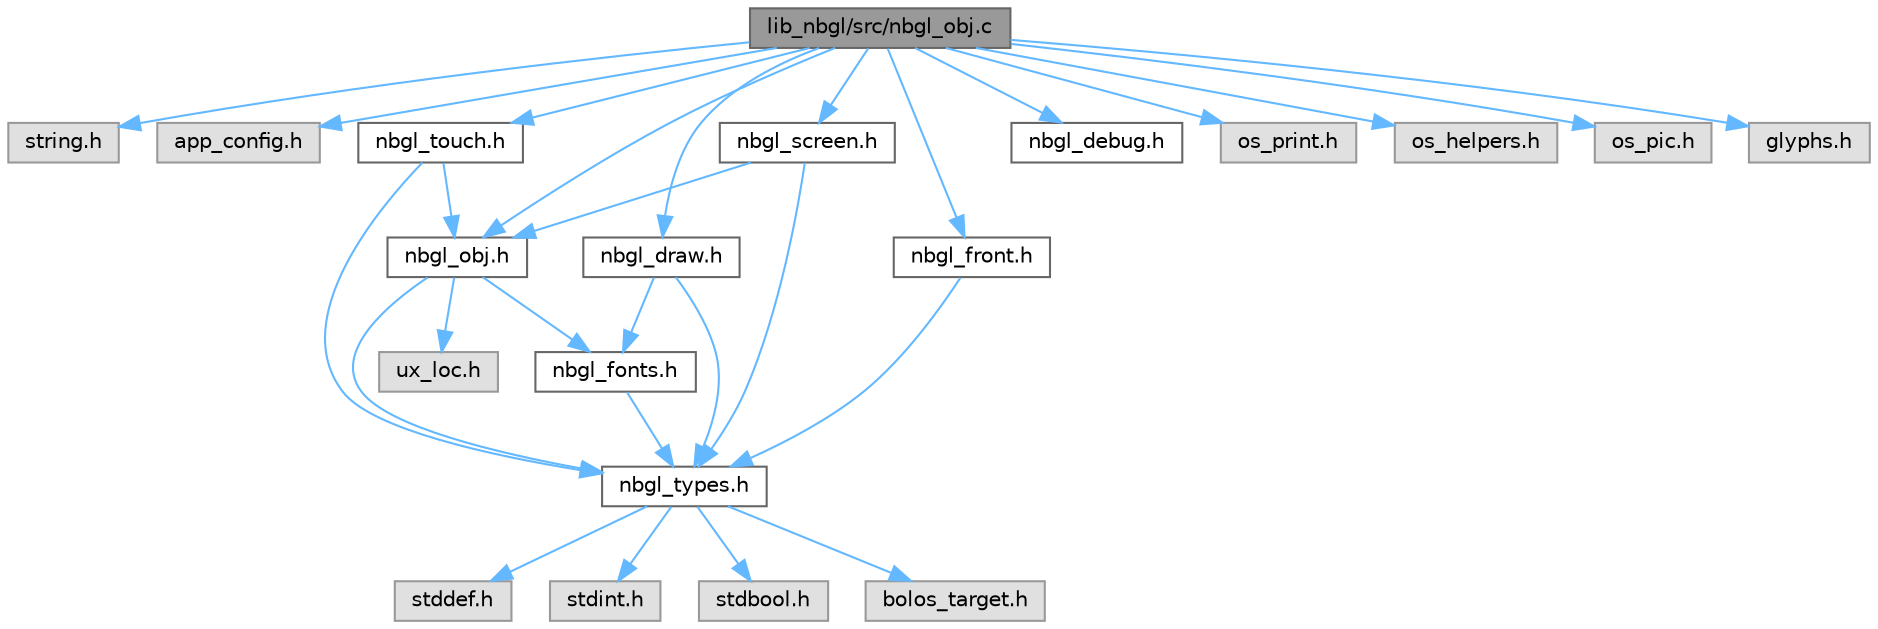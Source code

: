 digraph "lib_nbgl/src/nbgl_obj.c"
{
 // LATEX_PDF_SIZE
  bgcolor="transparent";
  edge [fontname=Helvetica,fontsize=10,labelfontname=Helvetica,labelfontsize=10];
  node [fontname=Helvetica,fontsize=10,shape=box,height=0.2,width=0.4];
  Node1 [label="lib_nbgl/src/nbgl_obj.c",height=0.2,width=0.4,color="gray40", fillcolor="grey60", style="filled", fontcolor="black",tooltip="Implementation of API to draw all basic graphic objects."];
  Node1 -> Node2 [color="steelblue1",style="solid"];
  Node2 [label="string.h",height=0.2,width=0.4,color="grey60", fillcolor="#E0E0E0", style="filled",tooltip=" "];
  Node1 -> Node3 [color="steelblue1",style="solid"];
  Node3 [label="app_config.h",height=0.2,width=0.4,color="grey60", fillcolor="#E0E0E0", style="filled",tooltip=" "];
  Node1 -> Node4 [color="steelblue1",style="solid"];
  Node4 [label="nbgl_obj.h",height=0.2,width=0.4,color="grey40", fillcolor="white", style="filled",URL="$nbgl__obj_8h.html",tooltip="API to draw all basic graphic objects."];
  Node4 -> Node5 [color="steelblue1",style="solid"];
  Node5 [label="nbgl_types.h",height=0.2,width=0.4,color="grey40", fillcolor="white", style="filled",URL="$nbgl__types_8h.html",tooltip="common types for Graphical Library"];
  Node5 -> Node6 [color="steelblue1",style="solid"];
  Node6 [label="stddef.h",height=0.2,width=0.4,color="grey60", fillcolor="#E0E0E0", style="filled",tooltip=" "];
  Node5 -> Node7 [color="steelblue1",style="solid"];
  Node7 [label="stdint.h",height=0.2,width=0.4,color="grey60", fillcolor="#E0E0E0", style="filled",tooltip=" "];
  Node5 -> Node8 [color="steelblue1",style="solid"];
  Node8 [label="stdbool.h",height=0.2,width=0.4,color="grey60", fillcolor="#E0E0E0", style="filled",tooltip=" "];
  Node5 -> Node9 [color="steelblue1",style="solid"];
  Node9 [label="bolos_target.h",height=0.2,width=0.4,color="grey60", fillcolor="#E0E0E0", style="filled",tooltip=" "];
  Node4 -> Node10 [color="steelblue1",style="solid"];
  Node10 [label="nbgl_fonts.h",height=0.2,width=0.4,color="grey40", fillcolor="white", style="filled",URL="$nbgl__fonts_8h.html",tooltip=" "];
  Node10 -> Node5 [color="steelblue1",style="solid"];
  Node4 -> Node11 [color="steelblue1",style="solid"];
  Node11 [label="ux_loc.h",height=0.2,width=0.4,color="grey60", fillcolor="#E0E0E0", style="filled",tooltip=" "];
  Node1 -> Node12 [color="steelblue1",style="solid"];
  Node12 [label="nbgl_draw.h",height=0.2,width=0.4,color="grey40", fillcolor="white", style="filled",URL="$nbgl__draw_8h.html",tooltip="Middle Level API of the new BOLOS Graphical Library."];
  Node12 -> Node5 [color="steelblue1",style="solid"];
  Node12 -> Node10 [color="steelblue1",style="solid"];
  Node1 -> Node13 [color="steelblue1",style="solid"];
  Node13 [label="nbgl_front.h",height=0.2,width=0.4,color="grey40", fillcolor="white", style="filled",URL="$nbgl__front_8h.html",tooltip="Font screen low-Level driver API, to draw elementary forms."];
  Node13 -> Node5 [color="steelblue1",style="solid"];
  Node1 -> Node14 [color="steelblue1",style="solid"];
  Node14 [label="nbgl_debug.h",height=0.2,width=0.4,color="grey40", fillcolor="white", style="filled",URL="$nbgl__debug_8h.html",tooltip="debug traces management"];
  Node1 -> Node15 [color="steelblue1",style="solid"];
  Node15 [label="nbgl_screen.h",height=0.2,width=0.4,color="grey40", fillcolor="white", style="filled",URL="$nbgl__screen_8h.html",tooltip="API to manage screens."];
  Node15 -> Node5 [color="steelblue1",style="solid"];
  Node15 -> Node4 [color="steelblue1",style="solid"];
  Node1 -> Node16 [color="steelblue1",style="solid"];
  Node16 [label="nbgl_touch.h",height=0.2,width=0.4,color="grey40", fillcolor="white", style="filled",URL="$nbgl__touch_8h.html",tooltip=" "];
  Node16 -> Node5 [color="steelblue1",style="solid"];
  Node16 -> Node4 [color="steelblue1",style="solid"];
  Node1 -> Node17 [color="steelblue1",style="solid"];
  Node17 [label="os_print.h",height=0.2,width=0.4,color="grey60", fillcolor="#E0E0E0", style="filled",tooltip=" "];
  Node1 -> Node18 [color="steelblue1",style="solid"];
  Node18 [label="os_helpers.h",height=0.2,width=0.4,color="grey60", fillcolor="#E0E0E0", style="filled",tooltip=" "];
  Node1 -> Node19 [color="steelblue1",style="solid"];
  Node19 [label="os_pic.h",height=0.2,width=0.4,color="grey60", fillcolor="#E0E0E0", style="filled",tooltip=" "];
  Node1 -> Node20 [color="steelblue1",style="solid"];
  Node20 [label="glyphs.h",height=0.2,width=0.4,color="grey60", fillcolor="#E0E0E0", style="filled",tooltip=" "];
}
